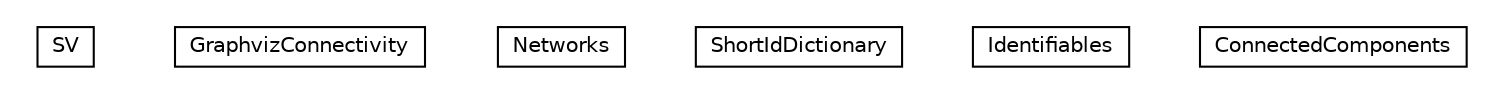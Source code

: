 #!/usr/local/bin/dot
#
# Class diagram 
# Generated by UMLGraph version R5_6 (http://www.umlgraph.org/)
#

digraph G {
	edge [fontname="Helvetica",fontsize=10,labelfontname="Helvetica",labelfontsize=10];
	node [fontname="Helvetica",fontsize=10,shape=plaintext];
	nodesep=0.25;
	ranksep=0.5;
	// eu.itesla_project.iidm.network.util.SV
	c206 [label=<<table title="eu.itesla_project.iidm.network.util.SV" border="0" cellborder="1" cellspacing="0" cellpadding="2" port="p" href="./SV.html">
		<tr><td><table border="0" cellspacing="0" cellpadding="1">
<tr><td align="center" balign="center"> SV </td></tr>
		</table></td></tr>
		</table>>, URL="./SV.html", fontname="Helvetica", fontcolor="black", fontsize=10.0];
	// eu.itesla_project.iidm.network.util.GraphvizConnectivity
	c207 [label=<<table title="eu.itesla_project.iidm.network.util.GraphvizConnectivity" border="0" cellborder="1" cellspacing="0" cellpadding="2" port="p" href="./GraphvizConnectivity.html">
		<tr><td><table border="0" cellspacing="0" cellpadding="1">
<tr><td align="center" balign="center"> GraphvizConnectivity </td></tr>
		</table></td></tr>
		</table>>, URL="./GraphvizConnectivity.html", fontname="Helvetica", fontcolor="black", fontsize=10.0];
	// eu.itesla_project.iidm.network.util.Networks
	c208 [label=<<table title="eu.itesla_project.iidm.network.util.Networks" border="0" cellborder="1" cellspacing="0" cellpadding="2" port="p" href="./Networks.html">
		<tr><td><table border="0" cellspacing="0" cellpadding="1">
<tr><td align="center" balign="center"> Networks </td></tr>
		</table></td></tr>
		</table>>, URL="./Networks.html", fontname="Helvetica", fontcolor="black", fontsize=10.0];
	// eu.itesla_project.iidm.network.util.ShortIdDictionary
	c209 [label=<<table title="eu.itesla_project.iidm.network.util.ShortIdDictionary" border="0" cellborder="1" cellspacing="0" cellpadding="2" port="p" href="./ShortIdDictionary.html">
		<tr><td><table border="0" cellspacing="0" cellpadding="1">
<tr><td align="center" balign="center"> ShortIdDictionary </td></tr>
		</table></td></tr>
		</table>>, URL="./ShortIdDictionary.html", fontname="Helvetica", fontcolor="black", fontsize=10.0];
	// eu.itesla_project.iidm.network.util.Identifiables
	c210 [label=<<table title="eu.itesla_project.iidm.network.util.Identifiables" border="0" cellborder="1" cellspacing="0" cellpadding="2" port="p" href="./Identifiables.html">
		<tr><td><table border="0" cellspacing="0" cellpadding="1">
<tr><td align="center" balign="center"> Identifiables </td></tr>
		</table></td></tr>
		</table>>, URL="./Identifiables.html", fontname="Helvetica", fontcolor="black", fontsize=10.0];
	// eu.itesla_project.iidm.network.util.ConnectedComponents
	c211 [label=<<table title="eu.itesla_project.iidm.network.util.ConnectedComponents" border="0" cellborder="1" cellspacing="0" cellpadding="2" port="p" href="./ConnectedComponents.html">
		<tr><td><table border="0" cellspacing="0" cellpadding="1">
<tr><td align="center" balign="center"> ConnectedComponents </td></tr>
		</table></td></tr>
		</table>>, URL="./ConnectedComponents.html", fontname="Helvetica", fontcolor="black", fontsize=10.0];
}

